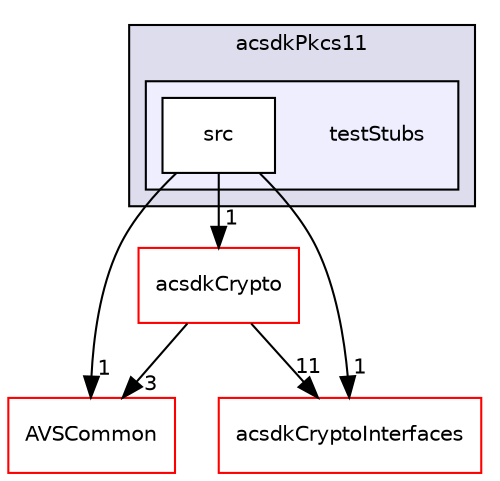 digraph "/workplace/avs-device-sdk/core/Crypto/acsdkPkcs11/testStubs" {
  compound=true
  node [ fontsize="10", fontname="Helvetica"];
  edge [ labelfontsize="10", labelfontname="Helvetica"];
  subgraph clusterdir_bd8b60e8e404fe8dca071a29b0b81e0d {
    graph [ bgcolor="#ddddee", pencolor="black", label="acsdkPkcs11" fontname="Helvetica", fontsize="10", URL="dir_bd8b60e8e404fe8dca071a29b0b81e0d.html"]
  subgraph clusterdir_51ceec87b8cdae8d65778d798a9789f7 {
    graph [ bgcolor="#eeeeff", pencolor="black", label="" URL="dir_51ceec87b8cdae8d65778d798a9789f7.html"];
    dir_51ceec87b8cdae8d65778d798a9789f7 [shape=plaintext label="testStubs"];
    dir_da6da2003f9d8d1e9fdcc2c91d1d8646 [shape=box label="src" color="black" fillcolor="white" style="filled" URL="dir_da6da2003f9d8d1e9fdcc2c91d1d8646.html"];
  }
  }
  dir_6418a0282efa709f01c16160744ac46c [shape=box label="acsdkCrypto" fillcolor="white" style="filled" color="red" URL="dir_6418a0282efa709f01c16160744ac46c.html"];
  dir_13e65effb2bde530b17b3d5eefcd0266 [shape=box label="AVSCommon" fillcolor="white" style="filled" color="red" URL="dir_13e65effb2bde530b17b3d5eefcd0266.html"];
  dir_8d535980e8bcd8dca7a4900da179e35a [shape=box label="acsdkCryptoInterfaces" fillcolor="white" style="filled" color="red" URL="dir_8d535980e8bcd8dca7a4900da179e35a.html"];
  dir_da6da2003f9d8d1e9fdcc2c91d1d8646->dir_6418a0282efa709f01c16160744ac46c [headlabel="1", labeldistance=1.5 headhref="dir_000624_000582.html"];
  dir_da6da2003f9d8d1e9fdcc2c91d1d8646->dir_13e65effb2bde530b17b3d5eefcd0266 [headlabel="1", labeldistance=1.5 headhref="dir_000624_000017.html"];
  dir_da6da2003f9d8d1e9fdcc2c91d1d8646->dir_8d535980e8bcd8dca7a4900da179e35a [headlabel="1", labeldistance=1.5 headhref="dir_000624_000611.html"];
  dir_6418a0282efa709f01c16160744ac46c->dir_13e65effb2bde530b17b3d5eefcd0266 [headlabel="3", labeldistance=1.5 headhref="dir_000582_000017.html"];
  dir_6418a0282efa709f01c16160744ac46c->dir_8d535980e8bcd8dca7a4900da179e35a [headlabel="11", labeldistance=1.5 headhref="dir_000582_000611.html"];
}

